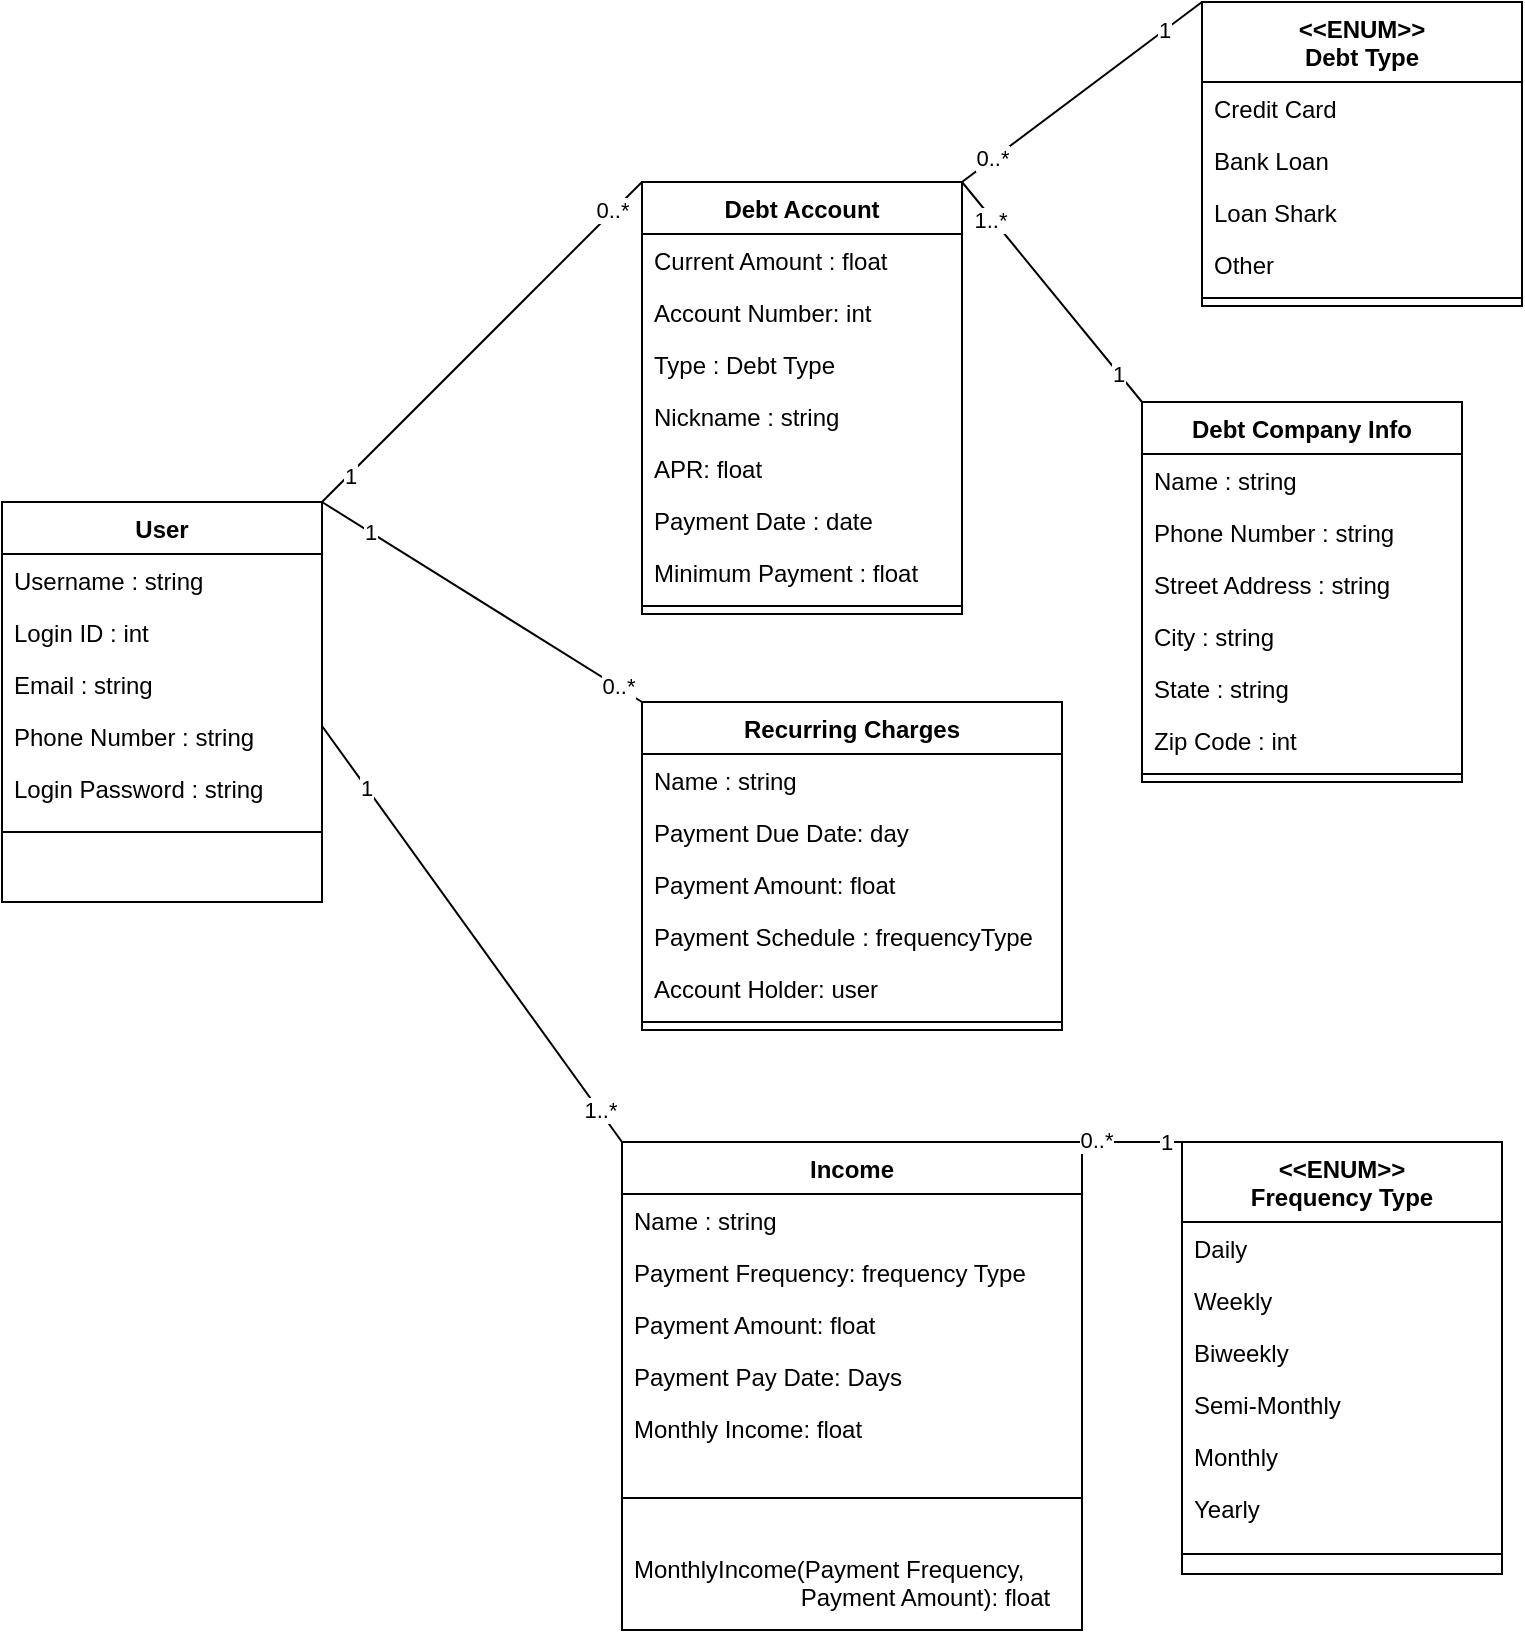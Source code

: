 <mxfile version="15.2.9" type="device"><diagram id="C5RBs43oDa-KdzZeNtuy" name="Page-1"><mxGraphModel dx="870" dy="594" grid="1" gridSize="10" guides="1" tooltips="1" connect="1" arrows="1" fold="1" page="1" pageScale="1" pageWidth="827" pageHeight="1169" math="0" shadow="0"><root><mxCell id="WIyWlLk6GJQsqaUBKTNV-0"/><mxCell id="WIyWlLk6GJQsqaUBKTNV-1" parent="WIyWlLk6GJQsqaUBKTNV-0"/><mxCell id="2ctmbRKMQEPnxCyGEqB2-3" value="Debt Company Info" style="swimlane;fontStyle=1;align=center;verticalAlign=top;childLayout=stackLayout;horizontal=1;startSize=26;horizontalStack=0;resizeParent=1;resizeParentMax=0;resizeLast=0;collapsible=1;marginBottom=0;" parent="WIyWlLk6GJQsqaUBKTNV-1" vertex="1"><mxGeometry x="610" y="310" width="160" height="190" as="geometry"/></mxCell><mxCell id="2ctmbRKMQEPnxCyGEqB2-4" value="Name : string" style="text;strokeColor=none;fillColor=none;align=left;verticalAlign=top;spacingLeft=4;spacingRight=4;overflow=hidden;rotatable=0;points=[[0,0.5],[1,0.5]];portConstraint=eastwest;" parent="2ctmbRKMQEPnxCyGEqB2-3" vertex="1"><mxGeometry y="26" width="160" height="26" as="geometry"/></mxCell><mxCell id="2ctmbRKMQEPnxCyGEqB2-7" value="Phone Number : string" style="text;strokeColor=none;fillColor=none;align=left;verticalAlign=top;spacingLeft=4;spacingRight=4;overflow=hidden;rotatable=0;points=[[0,0.5],[1,0.5]];portConstraint=eastwest;" parent="2ctmbRKMQEPnxCyGEqB2-3" vertex="1"><mxGeometry y="52" width="160" height="26" as="geometry"/></mxCell><mxCell id="2ctmbRKMQEPnxCyGEqB2-8" value="Street Address : string" style="text;strokeColor=none;fillColor=none;align=left;verticalAlign=top;spacingLeft=4;spacingRight=4;overflow=hidden;rotatable=0;points=[[0,0.5],[1,0.5]];portConstraint=eastwest;" parent="2ctmbRKMQEPnxCyGEqB2-3" vertex="1"><mxGeometry y="78" width="160" height="26" as="geometry"/></mxCell><mxCell id="2ctmbRKMQEPnxCyGEqB2-11" value="City : string" style="text;strokeColor=none;fillColor=none;align=left;verticalAlign=top;spacingLeft=4;spacingRight=4;overflow=hidden;rotatable=0;points=[[0,0.5],[1,0.5]];portConstraint=eastwest;" parent="2ctmbRKMQEPnxCyGEqB2-3" vertex="1"><mxGeometry y="104" width="160" height="26" as="geometry"/></mxCell><mxCell id="2ctmbRKMQEPnxCyGEqB2-9" value="State : string" style="text;strokeColor=none;fillColor=none;align=left;verticalAlign=top;spacingLeft=4;spacingRight=4;overflow=hidden;rotatable=0;points=[[0,0.5],[1,0.5]];portConstraint=eastwest;" parent="2ctmbRKMQEPnxCyGEqB2-3" vertex="1"><mxGeometry y="130" width="160" height="26" as="geometry"/></mxCell><mxCell id="2ctmbRKMQEPnxCyGEqB2-10" value="Zip Code : int" style="text;strokeColor=none;fillColor=none;align=left;verticalAlign=top;spacingLeft=4;spacingRight=4;overflow=hidden;rotatable=0;points=[[0,0.5],[1,0.5]];portConstraint=eastwest;" parent="2ctmbRKMQEPnxCyGEqB2-3" vertex="1"><mxGeometry y="156" width="160" height="26" as="geometry"/></mxCell><mxCell id="2ctmbRKMQEPnxCyGEqB2-5" value="" style="line;strokeWidth=1;fillColor=none;align=left;verticalAlign=middle;spacingTop=-1;spacingLeft=3;spacingRight=3;rotatable=0;labelPosition=right;points=[];portConstraint=eastwest;" parent="2ctmbRKMQEPnxCyGEqB2-3" vertex="1"><mxGeometry y="182" width="160" height="8" as="geometry"/></mxCell><mxCell id="2ctmbRKMQEPnxCyGEqB2-12" value="Debt Account" style="swimlane;fontStyle=1;align=center;verticalAlign=top;childLayout=stackLayout;horizontal=1;startSize=26;horizontalStack=0;resizeParent=1;resizeParentMax=0;resizeLast=0;collapsible=1;marginBottom=0;" parent="WIyWlLk6GJQsqaUBKTNV-1" vertex="1"><mxGeometry x="360" y="200" width="160" height="216" as="geometry"/></mxCell><mxCell id="2ctmbRKMQEPnxCyGEqB2-13" value="Current Amount : float" style="text;strokeColor=none;fillColor=none;align=left;verticalAlign=top;spacingLeft=4;spacingRight=4;overflow=hidden;rotatable=0;points=[[0,0.5],[1,0.5]];portConstraint=eastwest;" parent="2ctmbRKMQEPnxCyGEqB2-12" vertex="1"><mxGeometry y="26" width="160" height="26" as="geometry"/></mxCell><mxCell id="2ctmbRKMQEPnxCyGEqB2-16" value="Account Number: int" style="text;strokeColor=none;fillColor=none;align=left;verticalAlign=top;spacingLeft=4;spacingRight=4;overflow=hidden;rotatable=0;points=[[0,0.5],[1,0.5]];portConstraint=eastwest;" parent="2ctmbRKMQEPnxCyGEqB2-12" vertex="1"><mxGeometry y="52" width="160" height="26" as="geometry"/></mxCell><mxCell id="2ctmbRKMQEPnxCyGEqB2-17" value="Type : Debt Type" style="text;strokeColor=none;fillColor=none;align=left;verticalAlign=top;spacingLeft=4;spacingRight=4;overflow=hidden;rotatable=0;points=[[0,0.5],[1,0.5]];portConstraint=eastwest;" parent="2ctmbRKMQEPnxCyGEqB2-12" vertex="1"><mxGeometry y="78" width="160" height="26" as="geometry"/></mxCell><mxCell id="2ctmbRKMQEPnxCyGEqB2-18" value="Nickname : string" style="text;strokeColor=none;fillColor=none;align=left;verticalAlign=top;spacingLeft=4;spacingRight=4;overflow=hidden;rotatable=0;points=[[0,0.5],[1,0.5]];portConstraint=eastwest;" parent="2ctmbRKMQEPnxCyGEqB2-12" vertex="1"><mxGeometry y="104" width="160" height="26" as="geometry"/></mxCell><mxCell id="2ctmbRKMQEPnxCyGEqB2-19" value="APR: float" style="text;strokeColor=none;fillColor=none;align=left;verticalAlign=top;spacingLeft=4;spacingRight=4;overflow=hidden;rotatable=0;points=[[0,0.5],[1,0.5]];portConstraint=eastwest;" parent="2ctmbRKMQEPnxCyGEqB2-12" vertex="1"><mxGeometry y="130" width="160" height="26" as="geometry"/></mxCell><mxCell id="2ctmbRKMQEPnxCyGEqB2-35" value="Payment Date : date" style="text;strokeColor=none;fillColor=none;align=left;verticalAlign=top;spacingLeft=4;spacingRight=4;overflow=hidden;rotatable=0;points=[[0,0.5],[1,0.5]];portConstraint=eastwest;" parent="2ctmbRKMQEPnxCyGEqB2-12" vertex="1"><mxGeometry y="156" width="160" height="26" as="geometry"/></mxCell><mxCell id="2ctmbRKMQEPnxCyGEqB2-36" value="Minimum Payment : float" style="text;strokeColor=none;fillColor=none;align=left;verticalAlign=top;spacingLeft=4;spacingRight=4;overflow=hidden;rotatable=0;points=[[0,0.5],[1,0.5]];portConstraint=eastwest;" parent="2ctmbRKMQEPnxCyGEqB2-12" vertex="1"><mxGeometry y="182" width="160" height="26" as="geometry"/></mxCell><mxCell id="2ctmbRKMQEPnxCyGEqB2-14" value="" style="line;strokeWidth=1;fillColor=none;align=left;verticalAlign=middle;spacingTop=-1;spacingLeft=3;spacingRight=3;rotatable=0;labelPosition=right;points=[];portConstraint=eastwest;" parent="2ctmbRKMQEPnxCyGEqB2-12" vertex="1"><mxGeometry y="208" width="160" height="8" as="geometry"/></mxCell><mxCell id="2ctmbRKMQEPnxCyGEqB2-20" value="&lt;&lt;ENUM&gt;&gt;&#10;Debt Type" style="swimlane;fontStyle=1;align=center;verticalAlign=top;childLayout=stackLayout;horizontal=1;startSize=40;horizontalStack=0;resizeParent=1;resizeParentMax=0;resizeLast=0;collapsible=1;marginBottom=0;" parent="WIyWlLk6GJQsqaUBKTNV-1" vertex="1"><mxGeometry x="640" y="110" width="160" height="152" as="geometry"/></mxCell><mxCell id="2ctmbRKMQEPnxCyGEqB2-21" value="Credit Card" style="text;strokeColor=none;fillColor=none;align=left;verticalAlign=top;spacingLeft=4;spacingRight=4;overflow=hidden;rotatable=0;points=[[0,0.5],[1,0.5]];portConstraint=eastwest;" parent="2ctmbRKMQEPnxCyGEqB2-20" vertex="1"><mxGeometry y="40" width="160" height="26" as="geometry"/></mxCell><mxCell id="2ctmbRKMQEPnxCyGEqB2-24" value="Bank Loan" style="text;strokeColor=none;fillColor=none;align=left;verticalAlign=top;spacingLeft=4;spacingRight=4;overflow=hidden;rotatable=0;points=[[0,0.5],[1,0.5]];portConstraint=eastwest;" parent="2ctmbRKMQEPnxCyGEqB2-20" vertex="1"><mxGeometry y="66" width="160" height="26" as="geometry"/></mxCell><mxCell id="2ctmbRKMQEPnxCyGEqB2-25" value="Loan Shark" style="text;strokeColor=none;fillColor=none;align=left;verticalAlign=top;spacingLeft=4;spacingRight=4;overflow=hidden;rotatable=0;points=[[0,0.5],[1,0.5]];portConstraint=eastwest;" parent="2ctmbRKMQEPnxCyGEqB2-20" vertex="1"><mxGeometry y="92" width="160" height="26" as="geometry"/></mxCell><mxCell id="2ctmbRKMQEPnxCyGEqB2-26" value="Other" style="text;strokeColor=none;fillColor=none;align=left;verticalAlign=top;spacingLeft=4;spacingRight=4;overflow=hidden;rotatable=0;points=[[0,0.5],[1,0.5]];portConstraint=eastwest;" parent="2ctmbRKMQEPnxCyGEqB2-20" vertex="1"><mxGeometry y="118" width="160" height="26" as="geometry"/></mxCell><mxCell id="2ctmbRKMQEPnxCyGEqB2-22" value="" style="line;strokeWidth=1;fillColor=none;align=left;verticalAlign=middle;spacingTop=-1;spacingLeft=3;spacingRight=3;rotatable=0;labelPosition=right;points=[];portConstraint=eastwest;" parent="2ctmbRKMQEPnxCyGEqB2-20" vertex="1"><mxGeometry y="144" width="160" height="8" as="geometry"/></mxCell><mxCell id="2ctmbRKMQEPnxCyGEqB2-37" value="Recurring Charges" style="swimlane;fontStyle=1;align=center;verticalAlign=top;childLayout=stackLayout;horizontal=1;startSize=26;horizontalStack=0;resizeParent=1;resizeParentMax=0;resizeLast=0;collapsible=1;marginBottom=0;" parent="WIyWlLk6GJQsqaUBKTNV-1" vertex="1"><mxGeometry x="360" y="460" width="210" height="164" as="geometry"/></mxCell><mxCell id="2ctmbRKMQEPnxCyGEqB2-44" value="Name : string" style="text;strokeColor=none;fillColor=none;align=left;verticalAlign=top;spacingLeft=4;spacingRight=4;overflow=hidden;rotatable=0;points=[[0,0.5],[1,0.5]];portConstraint=eastwest;" parent="2ctmbRKMQEPnxCyGEqB2-37" vertex="1"><mxGeometry y="26" width="210" height="26" as="geometry"/></mxCell><mxCell id="2ctmbRKMQEPnxCyGEqB2-42" value="Payment Due Date: day" style="text;strokeColor=none;fillColor=none;align=left;verticalAlign=top;spacingLeft=4;spacingRight=4;overflow=hidden;rotatable=0;points=[[0,0.5],[1,0.5]];portConstraint=eastwest;" parent="2ctmbRKMQEPnxCyGEqB2-37" vertex="1"><mxGeometry y="52" width="210" height="26" as="geometry"/></mxCell><mxCell id="2ctmbRKMQEPnxCyGEqB2-38" value="Payment Amount: float" style="text;strokeColor=none;fillColor=none;align=left;verticalAlign=top;spacingLeft=4;spacingRight=4;overflow=hidden;rotatable=0;points=[[0,0.5],[1,0.5]];portConstraint=eastwest;" parent="2ctmbRKMQEPnxCyGEqB2-37" vertex="1"><mxGeometry y="78" width="210" height="26" as="geometry"/></mxCell><mxCell id="2ctmbRKMQEPnxCyGEqB2-41" value="Payment Schedule : frequencyType" style="text;strokeColor=none;fillColor=none;align=left;verticalAlign=top;spacingLeft=4;spacingRight=4;overflow=hidden;rotatable=0;points=[[0,0.5],[1,0.5]];portConstraint=eastwest;" parent="2ctmbRKMQEPnxCyGEqB2-37" vertex="1"><mxGeometry y="104" width="210" height="26" as="geometry"/></mxCell><mxCell id="2ctmbRKMQEPnxCyGEqB2-43" value="Account Holder: user" style="text;strokeColor=none;fillColor=none;align=left;verticalAlign=top;spacingLeft=4;spacingRight=4;overflow=hidden;rotatable=0;points=[[0,0.5],[1,0.5]];portConstraint=eastwest;" parent="2ctmbRKMQEPnxCyGEqB2-37" vertex="1"><mxGeometry y="130" width="210" height="26" as="geometry"/></mxCell><mxCell id="2ctmbRKMQEPnxCyGEqB2-39" value="" style="line;strokeWidth=1;fillColor=none;align=left;verticalAlign=middle;spacingTop=-1;spacingLeft=3;spacingRight=3;rotatable=0;labelPosition=right;points=[];portConstraint=eastwest;" parent="2ctmbRKMQEPnxCyGEqB2-37" vertex="1"><mxGeometry y="156" width="210" height="8" as="geometry"/></mxCell><mxCell id="2ctmbRKMQEPnxCyGEqB2-45" value="User" style="swimlane;fontStyle=1;align=center;verticalAlign=top;childLayout=stackLayout;horizontal=1;startSize=26;horizontalStack=0;resizeParent=1;resizeParentMax=0;resizeLast=0;collapsible=1;marginBottom=0;" parent="WIyWlLk6GJQsqaUBKTNV-1" vertex="1"><mxGeometry x="40" y="360" width="160" height="200" as="geometry"/></mxCell><mxCell id="2ctmbRKMQEPnxCyGEqB2-46" value="Username : string" style="text;strokeColor=none;fillColor=none;align=left;verticalAlign=top;spacingLeft=4;spacingRight=4;overflow=hidden;rotatable=0;points=[[0,0.5],[1,0.5]];portConstraint=eastwest;" parent="2ctmbRKMQEPnxCyGEqB2-45" vertex="1"><mxGeometry y="26" width="160" height="26" as="geometry"/></mxCell><mxCell id="2ctmbRKMQEPnxCyGEqB2-49" value="Login ID : int" style="text;strokeColor=none;fillColor=none;align=left;verticalAlign=top;spacingLeft=4;spacingRight=4;overflow=hidden;rotatable=0;points=[[0,0.5],[1,0.5]];portConstraint=eastwest;" parent="2ctmbRKMQEPnxCyGEqB2-45" vertex="1"><mxGeometry y="52" width="160" height="26" as="geometry"/></mxCell><mxCell id="2ctmbRKMQEPnxCyGEqB2-50" value="Email : string" style="text;strokeColor=none;fillColor=none;align=left;verticalAlign=top;spacingLeft=4;spacingRight=4;overflow=hidden;rotatable=0;points=[[0,0.5],[1,0.5]];portConstraint=eastwest;" parent="2ctmbRKMQEPnxCyGEqB2-45" vertex="1"><mxGeometry y="78" width="160" height="26" as="geometry"/></mxCell><mxCell id="3DmiL31OHpGUTXK2giQE-1" value="Phone Number : string" style="text;strokeColor=none;fillColor=none;align=left;verticalAlign=top;spacingLeft=4;spacingRight=4;overflow=hidden;rotatable=0;points=[[0,0.5],[1,0.5]];portConstraint=eastwest;" parent="2ctmbRKMQEPnxCyGEqB2-45" vertex="1"><mxGeometry y="104" width="160" height="26" as="geometry"/></mxCell><mxCell id="2ctmbRKMQEPnxCyGEqB2-47" value="" style="line;strokeWidth=1;fillColor=none;align=left;verticalAlign=middle;spacingTop=-1;spacingLeft=3;spacingRight=3;rotatable=0;labelPosition=right;points=[];portConstraint=eastwest;" parent="2ctmbRKMQEPnxCyGEqB2-45" vertex="1"><mxGeometry y="130" width="160" height="70" as="geometry"/></mxCell><mxCell id="2ctmbRKMQEPnxCyGEqB2-51" value="" style="endArrow=none;html=1;exitX=1;exitY=0;exitDx=0;exitDy=0;entryX=0;entryY=0;entryDx=0;entryDy=0;" parent="WIyWlLk6GJQsqaUBKTNV-1" source="2ctmbRKMQEPnxCyGEqB2-45" target="2ctmbRKMQEPnxCyGEqB2-12" edge="1"><mxGeometry width="50" height="50" relative="1" as="geometry"><mxPoint x="140" y="340" as="sourcePoint"/><mxPoint x="190" y="290" as="targetPoint"/></mxGeometry></mxCell><mxCell id="2ctmbRKMQEPnxCyGEqB2-55" value="1" style="edgeLabel;html=1;align=center;verticalAlign=middle;resizable=0;points=[];" parent="2ctmbRKMQEPnxCyGEqB2-51" vertex="1" connectable="0"><mxGeometry x="-0.833" relative="1" as="geometry"><mxPoint as="offset"/></mxGeometry></mxCell><mxCell id="2ctmbRKMQEPnxCyGEqB2-56" value="0..*" style="edgeLabel;html=1;align=center;verticalAlign=middle;resizable=0;points=[];" parent="2ctmbRKMQEPnxCyGEqB2-51" vertex="1" connectable="0"><mxGeometry x="0.814" relative="1" as="geometry"><mxPoint y="-1" as="offset"/></mxGeometry></mxCell><mxCell id="2ctmbRKMQEPnxCyGEqB2-52" value="" style="endArrow=none;html=1;exitX=1;exitY=0;exitDx=0;exitDy=0;entryX=0;entryY=0;entryDx=0;entryDy=0;" parent="WIyWlLk6GJQsqaUBKTNV-1" source="2ctmbRKMQEPnxCyGEqB2-45" target="2ctmbRKMQEPnxCyGEqB2-37" edge="1"><mxGeometry width="50" height="50" relative="1" as="geometry"><mxPoint x="270" y="530" as="sourcePoint"/><mxPoint x="320" y="480" as="targetPoint"/></mxGeometry></mxCell><mxCell id="2ctmbRKMQEPnxCyGEqB2-53" value="1" style="edgeLabel;html=1;align=center;verticalAlign=middle;resizable=0;points=[];" parent="2ctmbRKMQEPnxCyGEqB2-52" vertex="1" connectable="0"><mxGeometry x="-0.702" relative="1" as="geometry"><mxPoint as="offset"/></mxGeometry></mxCell><mxCell id="2ctmbRKMQEPnxCyGEqB2-54" value="0..*" style="edgeLabel;html=1;align=center;verticalAlign=middle;resizable=0;points=[];" parent="2ctmbRKMQEPnxCyGEqB2-52" vertex="1" connectable="0"><mxGeometry x="0.845" relative="1" as="geometry"><mxPoint as="offset"/></mxGeometry></mxCell><mxCell id="2ctmbRKMQEPnxCyGEqB2-57" value="" style="endArrow=none;html=1;exitX=1;exitY=0;exitDx=0;exitDy=0;entryX=0;entryY=0;entryDx=0;entryDy=0;" parent="WIyWlLk6GJQsqaUBKTNV-1" source="2ctmbRKMQEPnxCyGEqB2-12" target="2ctmbRKMQEPnxCyGEqB2-20" edge="1"><mxGeometry width="50" height="50" relative="1" as="geometry"><mxPoint x="600" y="100" as="sourcePoint"/><mxPoint x="650" y="50" as="targetPoint"/></mxGeometry></mxCell><mxCell id="2ctmbRKMQEPnxCyGEqB2-59" value="1" style="edgeLabel;html=1;align=center;verticalAlign=middle;resizable=0;points=[];" parent="2ctmbRKMQEPnxCyGEqB2-57" vertex="1" connectable="0"><mxGeometry x="0.685" relative="1" as="geometry"><mxPoint as="offset"/></mxGeometry></mxCell><mxCell id="2ctmbRKMQEPnxCyGEqB2-60" value="0..*" style="edgeLabel;html=1;align=center;verticalAlign=middle;resizable=0;points=[];" parent="2ctmbRKMQEPnxCyGEqB2-57" vertex="1" connectable="0"><mxGeometry x="-0.744" y="1" relative="1" as="geometry"><mxPoint as="offset"/></mxGeometry></mxCell><mxCell id="2ctmbRKMQEPnxCyGEqB2-58" value="" style="endArrow=none;html=1;entryX=0;entryY=0;entryDx=0;entryDy=0;exitX=1;exitY=0;exitDx=0;exitDy=0;" parent="WIyWlLk6GJQsqaUBKTNV-1" source="2ctmbRKMQEPnxCyGEqB2-12" target="2ctmbRKMQEPnxCyGEqB2-3" edge="1"><mxGeometry width="50" height="50" relative="1" as="geometry"><mxPoint x="390" y="380" as="sourcePoint"/><mxPoint x="440" y="330" as="targetPoint"/></mxGeometry></mxCell><mxCell id="2ctmbRKMQEPnxCyGEqB2-61" value="1" style="edgeLabel;html=1;align=center;verticalAlign=middle;resizable=0;points=[];" parent="2ctmbRKMQEPnxCyGEqB2-58" vertex="1" connectable="0"><mxGeometry x="0.721" y="-1" relative="1" as="geometry"><mxPoint x="1" as="offset"/></mxGeometry></mxCell><mxCell id="2ctmbRKMQEPnxCyGEqB2-62" value="1..*" style="edgeLabel;html=1;align=center;verticalAlign=middle;resizable=0;points=[];" parent="2ctmbRKMQEPnxCyGEqB2-58" vertex="1" connectable="0"><mxGeometry x="-0.668" y="-1" relative="1" as="geometry"><mxPoint as="offset"/></mxGeometry></mxCell><mxCell id="s2_gnopaWdC2mlxxpzXU-0" value="" style="endArrow=none;html=1;exitX=1;exitY=0;exitDx=0;exitDy=0;entryX=0;entryY=0;entryDx=0;entryDy=0;" parent="WIyWlLk6GJQsqaUBKTNV-1" target="s2_gnopaWdC2mlxxpzXU-4" edge="1"><mxGeometry width="50" height="50" relative="1" as="geometry"><mxPoint x="200" y="472" as="sourcePoint"/><mxPoint x="350" y="690" as="targetPoint"/></mxGeometry></mxCell><mxCell id="s2_gnopaWdC2mlxxpzXU-1" value="1" style="edgeLabel;html=1;align=center;verticalAlign=middle;resizable=0;points=[];" parent="s2_gnopaWdC2mlxxpzXU-0" vertex="1" connectable="0"><mxGeometry x="-0.702" relative="1" as="geometry"><mxPoint as="offset"/></mxGeometry></mxCell><mxCell id="s2_gnopaWdC2mlxxpzXU-2" value="1..*" style="edgeLabel;html=1;align=center;verticalAlign=middle;resizable=0;points=[];" parent="s2_gnopaWdC2mlxxpzXU-0" vertex="1" connectable="0"><mxGeometry x="0.845" relative="1" as="geometry"><mxPoint as="offset"/></mxGeometry></mxCell><mxCell id="s2_gnopaWdC2mlxxpzXU-4" value="Income" style="swimlane;fontStyle=1;align=center;verticalAlign=top;childLayout=stackLayout;horizontal=1;startSize=26;horizontalStack=0;resizeParent=1;resizeParentMax=0;resizeLast=0;collapsible=1;marginBottom=0;" parent="WIyWlLk6GJQsqaUBKTNV-1" vertex="1"><mxGeometry x="350" y="680" width="230" height="244" as="geometry"><mxRectangle x="350" y="680" width="70" height="26" as="alternateBounds"/></mxGeometry></mxCell><mxCell id="s2_gnopaWdC2mlxxpzXU-5" value="Name : string" style="text;strokeColor=none;fillColor=none;align=left;verticalAlign=top;spacingLeft=4;spacingRight=4;overflow=hidden;rotatable=0;points=[[0,0.5],[1,0.5]];portConstraint=eastwest;" parent="s2_gnopaWdC2mlxxpzXU-4" vertex="1"><mxGeometry y="26" width="230" height="26" as="geometry"/></mxCell><mxCell id="s2_gnopaWdC2mlxxpzXU-6" value="Payment Frequency: frequency Type" style="text;strokeColor=none;fillColor=none;align=left;verticalAlign=top;spacingLeft=4;spacingRight=4;overflow=hidden;rotatable=0;points=[[0,0.5],[1,0.5]];portConstraint=eastwest;" parent="s2_gnopaWdC2mlxxpzXU-4" vertex="1"><mxGeometry y="52" width="230" height="26" as="geometry"/></mxCell><mxCell id="s2_gnopaWdC2mlxxpzXU-7" value="Payment Amount: float" style="text;strokeColor=none;fillColor=none;align=left;verticalAlign=top;spacingLeft=4;spacingRight=4;overflow=hidden;rotatable=0;points=[[0,0.5],[1,0.5]];portConstraint=eastwest;" parent="s2_gnopaWdC2mlxxpzXU-4" vertex="1"><mxGeometry y="78" width="230" height="26" as="geometry"/></mxCell><mxCell id="s2_gnopaWdC2mlxxpzXU-9" value="Payment Pay Date: Days" style="text;strokeColor=none;fillColor=none;align=left;verticalAlign=top;spacingLeft=4;spacingRight=4;overflow=hidden;rotatable=0;points=[[0,0.5],[1,0.5]];portConstraint=eastwest;" parent="s2_gnopaWdC2mlxxpzXU-4" vertex="1"><mxGeometry y="104" width="230" height="26" as="geometry"/></mxCell><mxCell id="s2_gnopaWdC2mlxxpzXU-21" value="Monthly Income: float" style="text;strokeColor=none;fillColor=none;align=left;verticalAlign=top;spacingLeft=4;spacingRight=4;overflow=hidden;rotatable=0;points=[[0,0.5],[1,0.5]];portConstraint=eastwest;" parent="s2_gnopaWdC2mlxxpzXU-4" vertex="1"><mxGeometry y="130" width="230" height="26" as="geometry"/></mxCell><mxCell id="s2_gnopaWdC2mlxxpzXU-10" value="" style="line;strokeWidth=1;fillColor=none;align=left;verticalAlign=middle;spacingTop=-1;spacingLeft=3;spacingRight=3;rotatable=0;labelPosition=right;points=[];portConstraint=eastwest;" parent="s2_gnopaWdC2mlxxpzXU-4" vertex="1"><mxGeometry y="156" width="230" height="44" as="geometry"/></mxCell><mxCell id="s2_gnopaWdC2mlxxpzXU-12" value="MonthlyIncome(Payment Frequency,&#10;                         Payment Amount): float" style="text;strokeColor=none;fillColor=none;align=left;verticalAlign=top;spacingLeft=4;spacingRight=4;overflow=hidden;rotatable=0;points=[[0,0.5],[1,0.5]];portConstraint=eastwest;" parent="s2_gnopaWdC2mlxxpzXU-4" vertex="1"><mxGeometry y="200" width="230" height="44" as="geometry"/></mxCell><mxCell id="s2_gnopaWdC2mlxxpzXU-22" value="&lt;&lt;ENUM&gt;&gt;&#10;Frequency Type" style="swimlane;fontStyle=1;align=center;verticalAlign=top;childLayout=stackLayout;horizontal=1;startSize=40;horizontalStack=0;resizeParent=1;resizeParentMax=0;resizeLast=0;collapsible=1;marginBottom=0;" parent="WIyWlLk6GJQsqaUBKTNV-1" vertex="1"><mxGeometry x="630" y="680" width="160" height="216" as="geometry"/></mxCell><mxCell id="s2_gnopaWdC2mlxxpzXU-23" value="Daily    " style="text;strokeColor=none;fillColor=none;align=left;verticalAlign=top;spacingLeft=4;spacingRight=4;overflow=hidden;rotatable=0;points=[[0,0.5],[1,0.5]];portConstraint=eastwest;" parent="s2_gnopaWdC2mlxxpzXU-22" vertex="1"><mxGeometry y="40" width="160" height="26" as="geometry"/></mxCell><mxCell id="s2_gnopaWdC2mlxxpzXU-24" value="Weekly" style="text;strokeColor=none;fillColor=none;align=left;verticalAlign=top;spacingLeft=4;spacingRight=4;overflow=hidden;rotatable=0;points=[[0,0.5],[1,0.5]];portConstraint=eastwest;" parent="s2_gnopaWdC2mlxxpzXU-22" vertex="1"><mxGeometry y="66" width="160" height="26" as="geometry"/></mxCell><mxCell id="s2_gnopaWdC2mlxxpzXU-25" value="Biweekly" style="text;strokeColor=none;fillColor=none;align=left;verticalAlign=top;spacingLeft=4;spacingRight=4;overflow=hidden;rotatable=0;points=[[0,0.5],[1,0.5]];portConstraint=eastwest;" parent="s2_gnopaWdC2mlxxpzXU-22" vertex="1"><mxGeometry y="92" width="160" height="26" as="geometry"/></mxCell><mxCell id="a0W1kwPTtWlftXnXUScU-0" value="Semi-Monthly" style="text;strokeColor=none;fillColor=none;align=left;verticalAlign=top;spacingLeft=4;spacingRight=4;overflow=hidden;rotatable=0;points=[[0,0.5],[1,0.5]];portConstraint=eastwest;" parent="s2_gnopaWdC2mlxxpzXU-22" vertex="1"><mxGeometry y="118" width="160" height="26" as="geometry"/></mxCell><mxCell id="s2_gnopaWdC2mlxxpzXU-26" value="Monthly" style="text;strokeColor=none;fillColor=none;align=left;verticalAlign=top;spacingLeft=4;spacingRight=4;overflow=hidden;rotatable=0;points=[[0,0.5],[1,0.5]];portConstraint=eastwest;" parent="s2_gnopaWdC2mlxxpzXU-22" vertex="1"><mxGeometry y="144" width="160" height="26" as="geometry"/></mxCell><mxCell id="s2_gnopaWdC2mlxxpzXU-28" value="Yearly" style="text;strokeColor=none;fillColor=none;align=left;verticalAlign=top;spacingLeft=4;spacingRight=4;overflow=hidden;rotatable=0;points=[[0,0.5],[1,0.5]];portConstraint=eastwest;" parent="s2_gnopaWdC2mlxxpzXU-22" vertex="1"><mxGeometry y="170" width="160" height="26" as="geometry"/></mxCell><mxCell id="s2_gnopaWdC2mlxxpzXU-27" value="" style="line;strokeWidth=1;fillColor=none;align=left;verticalAlign=middle;spacingTop=-1;spacingLeft=3;spacingRight=3;rotatable=0;labelPosition=right;points=[];portConstraint=eastwest;" parent="s2_gnopaWdC2mlxxpzXU-22" vertex="1"><mxGeometry y="196" width="160" height="20" as="geometry"/></mxCell><mxCell id="s2_gnopaWdC2mlxxpzXU-36" value="" style="endArrow=none;html=1;exitX=1;exitY=0;exitDx=0;exitDy=0;entryX=0;entryY=0;entryDx=0;entryDy=0;" parent="WIyWlLk6GJQsqaUBKTNV-1" source="s2_gnopaWdC2mlxxpzXU-4" target="s2_gnopaWdC2mlxxpzXU-22" edge="1"><mxGeometry width="50" height="50" relative="1" as="geometry"><mxPoint x="560" y="640" as="sourcePoint"/><mxPoint x="680" y="550" as="targetPoint"/></mxGeometry></mxCell><mxCell id="s2_gnopaWdC2mlxxpzXU-37" value="1" style="edgeLabel;html=1;align=center;verticalAlign=middle;resizable=0;points=[];" parent="s2_gnopaWdC2mlxxpzXU-36" vertex="1" connectable="0"><mxGeometry x="0.685" relative="1" as="geometry"><mxPoint as="offset"/></mxGeometry></mxCell><mxCell id="s2_gnopaWdC2mlxxpzXU-38" value="0..*" style="edgeLabel;html=1;align=center;verticalAlign=middle;resizable=0;points=[];" parent="s2_gnopaWdC2mlxxpzXU-36" vertex="1" connectable="0"><mxGeometry x="-0.744" y="1" relative="1" as="geometry"><mxPoint as="offset"/></mxGeometry></mxCell><mxCell id="3DmiL31OHpGUTXK2giQE-2" value="Login Password : string" style="text;strokeColor=none;fillColor=none;align=left;verticalAlign=top;spacingLeft=4;spacingRight=4;overflow=hidden;rotatable=0;points=[[0,0.5],[1,0.5]];portConstraint=eastwest;" parent="WIyWlLk6GJQsqaUBKTNV-1" vertex="1"><mxGeometry x="40" y="490" width="160" height="26" as="geometry"/></mxCell></root></mxGraphModel></diagram></mxfile>